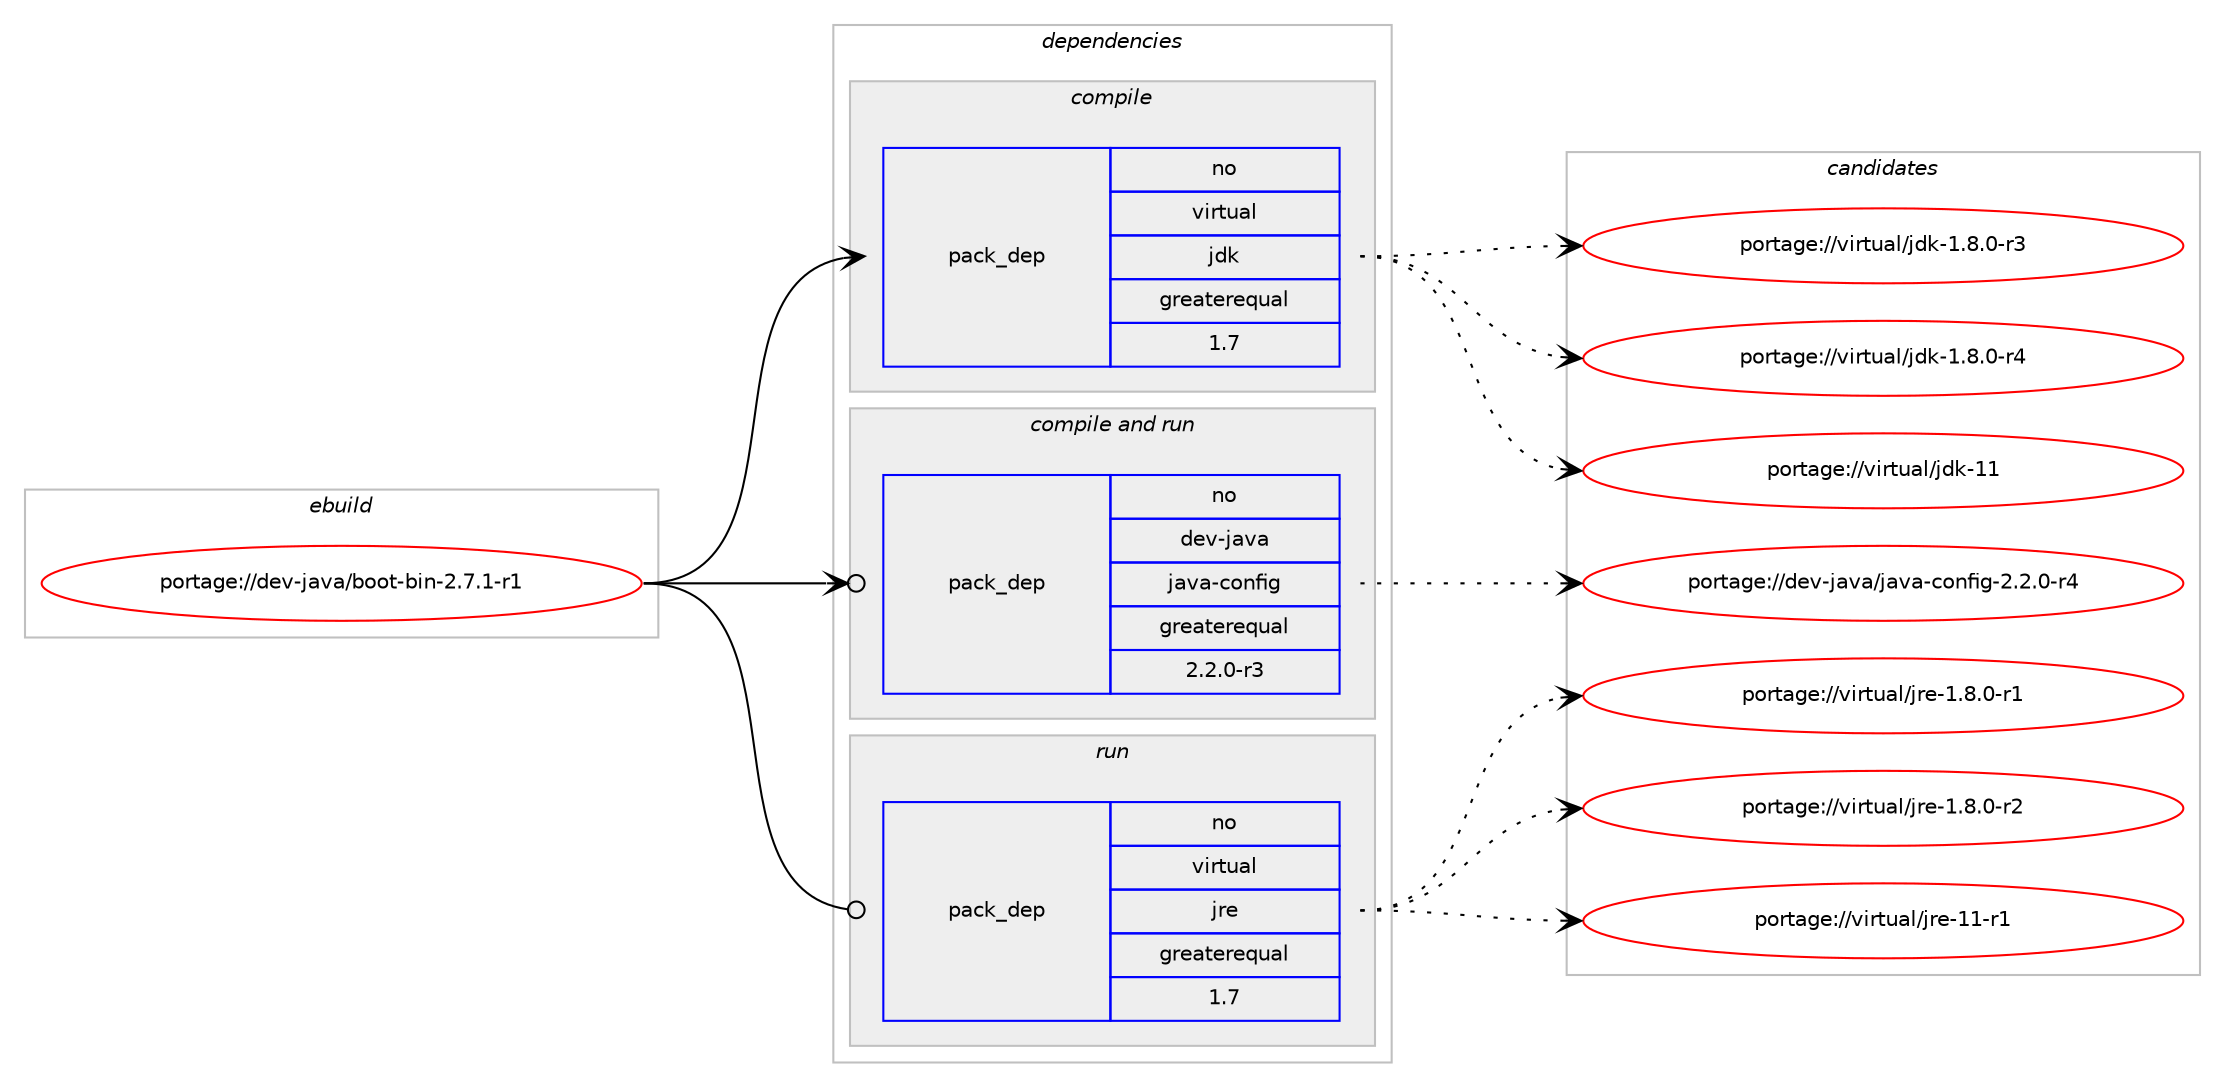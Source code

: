 digraph prolog {

# *************
# Graph options
# *************

newrank=true;
concentrate=true;
compound=true;
graph [rankdir=LR,fontname=Helvetica,fontsize=10,ranksep=1.5];#, ranksep=2.5, nodesep=0.2];
edge  [arrowhead=vee];
node  [fontname=Helvetica,fontsize=10];

# **********
# The ebuild
# **********

subgraph cluster_leftcol {
color=gray;
rank=same;
label=<<i>ebuild</i>>;
id [label="portage://dev-java/boot-bin-2.7.1-r1", color=red, width=4, href="../dev-java/boot-bin-2.7.1-r1.svg"];
}

# ****************
# The dependencies
# ****************

subgraph cluster_midcol {
color=gray;
label=<<i>dependencies</i>>;
subgraph cluster_compile {
fillcolor="#eeeeee";
style=filled;
label=<<i>compile</i>>;
subgraph pack66046 {
dependency86821 [label=<<TABLE BORDER="0" CELLBORDER="1" CELLSPACING="0" CELLPADDING="4" WIDTH="220"><TR><TD ROWSPAN="6" CELLPADDING="30">pack_dep</TD></TR><TR><TD WIDTH="110">no</TD></TR><TR><TD>virtual</TD></TR><TR><TD>jdk</TD></TR><TR><TD>greaterequal</TD></TR><TR><TD>1.7</TD></TR></TABLE>>, shape=none, color=blue];
}
id:e -> dependency86821:w [weight=20,style="solid",arrowhead="vee"];
}
subgraph cluster_compileandrun {
fillcolor="#eeeeee";
style=filled;
label=<<i>compile and run</i>>;
subgraph pack66047 {
dependency86822 [label=<<TABLE BORDER="0" CELLBORDER="1" CELLSPACING="0" CELLPADDING="4" WIDTH="220"><TR><TD ROWSPAN="6" CELLPADDING="30">pack_dep</TD></TR><TR><TD WIDTH="110">no</TD></TR><TR><TD>dev-java</TD></TR><TR><TD>java-config</TD></TR><TR><TD>greaterequal</TD></TR><TR><TD>2.2.0-r3</TD></TR></TABLE>>, shape=none, color=blue];
}
id:e -> dependency86822:w [weight=20,style="solid",arrowhead="odotvee"];
}
subgraph cluster_run {
fillcolor="#eeeeee";
style=filled;
label=<<i>run</i>>;
subgraph pack66048 {
dependency86823 [label=<<TABLE BORDER="0" CELLBORDER="1" CELLSPACING="0" CELLPADDING="4" WIDTH="220"><TR><TD ROWSPAN="6" CELLPADDING="30">pack_dep</TD></TR><TR><TD WIDTH="110">no</TD></TR><TR><TD>virtual</TD></TR><TR><TD>jre</TD></TR><TR><TD>greaterequal</TD></TR><TR><TD>1.7</TD></TR></TABLE>>, shape=none, color=blue];
}
id:e -> dependency86823:w [weight=20,style="solid",arrowhead="odot"];
}
}

# **************
# The candidates
# **************

subgraph cluster_choices {
rank=same;
color=gray;
label=<<i>candidates</i>>;

subgraph choice66046 {
color=black;
nodesep=1;
choiceportage11810511411611797108471061001074549465646484511451 [label="portage://virtual/jdk-1.8.0-r3", color=red, width=4,href="../virtual/jdk-1.8.0-r3.svg"];
choiceportage11810511411611797108471061001074549465646484511452 [label="portage://virtual/jdk-1.8.0-r4", color=red, width=4,href="../virtual/jdk-1.8.0-r4.svg"];
choiceportage1181051141161179710847106100107454949 [label="portage://virtual/jdk-11", color=red, width=4,href="../virtual/jdk-11.svg"];
dependency86821:e -> choiceportage11810511411611797108471061001074549465646484511451:w [style=dotted,weight="100"];
dependency86821:e -> choiceportage11810511411611797108471061001074549465646484511452:w [style=dotted,weight="100"];
dependency86821:e -> choiceportage1181051141161179710847106100107454949:w [style=dotted,weight="100"];
}
subgraph choice66047 {
color=black;
nodesep=1;
choiceportage10010111845106971189747106971189745991111101021051034550465046484511452 [label="portage://dev-java/java-config-2.2.0-r4", color=red, width=4,href="../dev-java/java-config-2.2.0-r4.svg"];
dependency86822:e -> choiceportage10010111845106971189747106971189745991111101021051034550465046484511452:w [style=dotted,weight="100"];
}
subgraph choice66048 {
color=black;
nodesep=1;
choiceportage11810511411611797108471061141014549465646484511449 [label="portage://virtual/jre-1.8.0-r1", color=red, width=4,href="../virtual/jre-1.8.0-r1.svg"];
choiceportage11810511411611797108471061141014549465646484511450 [label="portage://virtual/jre-1.8.0-r2", color=red, width=4,href="../virtual/jre-1.8.0-r2.svg"];
choiceportage11810511411611797108471061141014549494511449 [label="portage://virtual/jre-11-r1", color=red, width=4,href="../virtual/jre-11-r1.svg"];
dependency86823:e -> choiceportage11810511411611797108471061141014549465646484511449:w [style=dotted,weight="100"];
dependency86823:e -> choiceportage11810511411611797108471061141014549465646484511450:w [style=dotted,weight="100"];
dependency86823:e -> choiceportage11810511411611797108471061141014549494511449:w [style=dotted,weight="100"];
}
}

}
